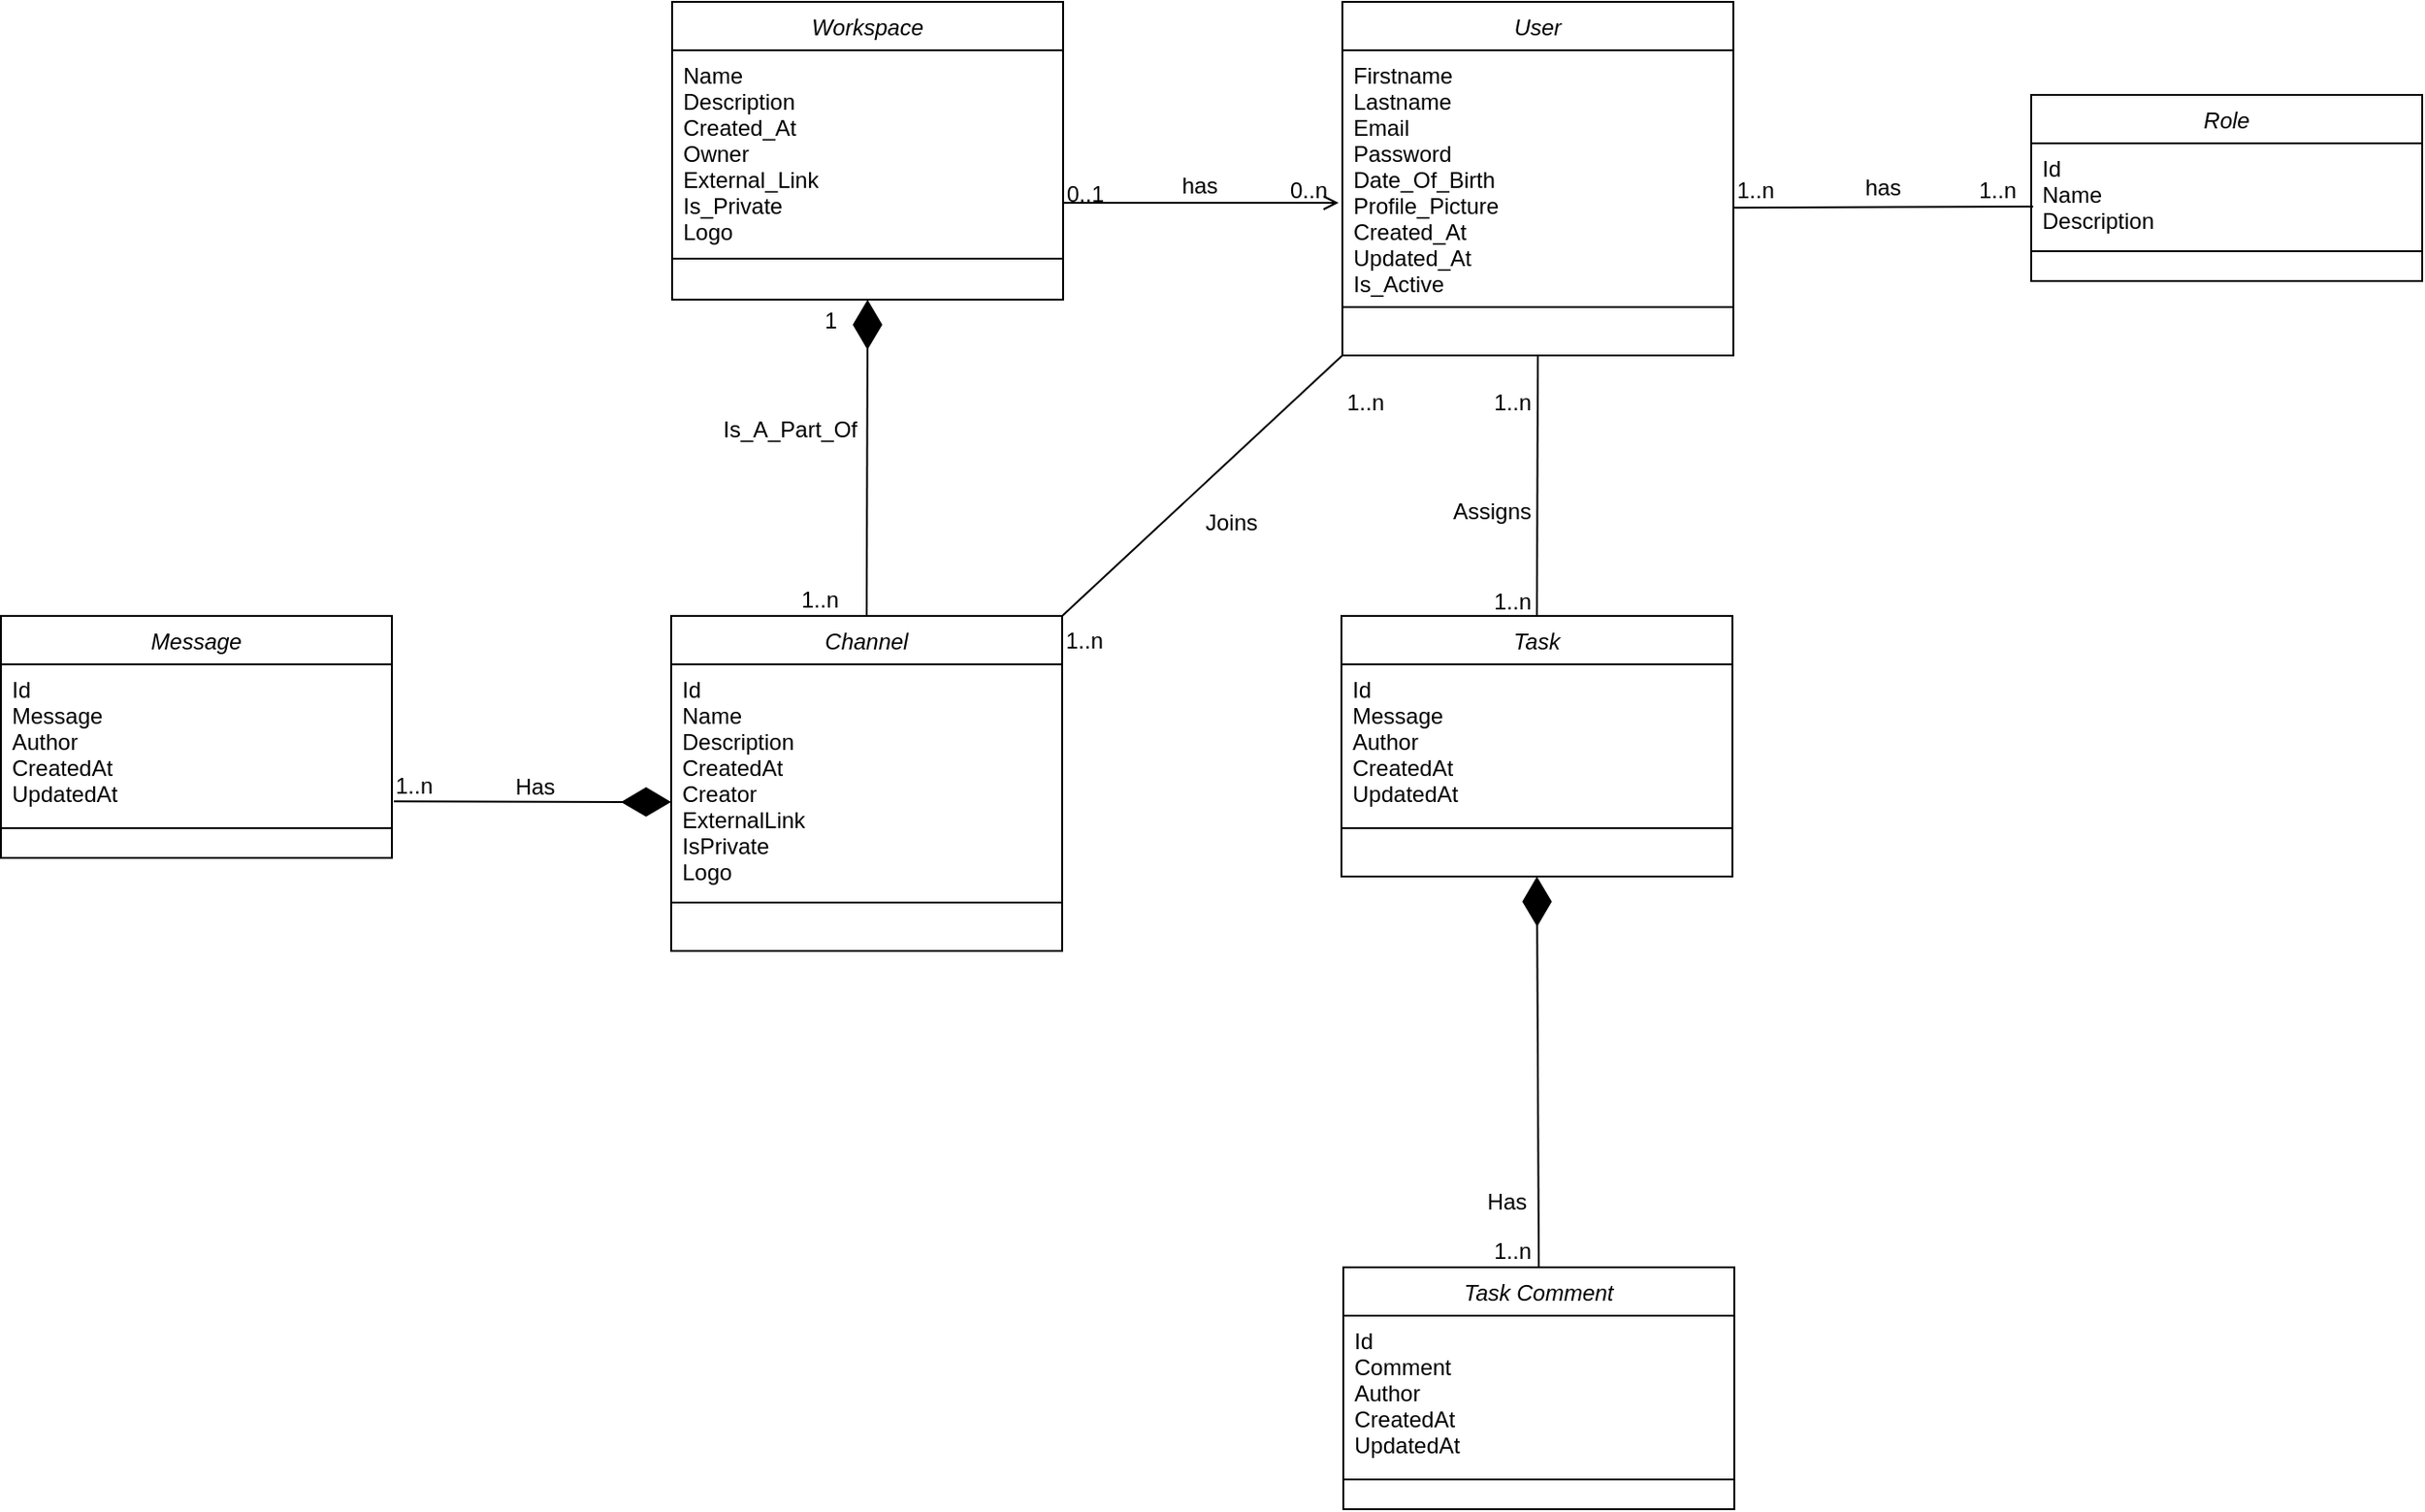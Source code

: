 <mxfile version="24.4.0" type="device">
  <diagram id="C5RBs43oDa-KdzZeNtuy" name="Page-1">
    <mxGraphModel dx="2193" dy="836" grid="1" gridSize="10" guides="1" tooltips="1" connect="1" arrows="1" fold="1" page="1" pageScale="1" pageWidth="827" pageHeight="1169" math="0" shadow="0">
      <root>
        <mxCell id="WIyWlLk6GJQsqaUBKTNV-0" />
        <mxCell id="WIyWlLk6GJQsqaUBKTNV-1" parent="WIyWlLk6GJQsqaUBKTNV-0" />
        <mxCell id="zkfFHV4jXpPFQw0GAbJ--0" value="Workspace" style="swimlane;fontStyle=2;align=center;verticalAlign=top;childLayout=stackLayout;horizontal=1;startSize=26;horizontalStack=0;resizeParent=1;resizeLast=0;collapsible=1;marginBottom=0;rounded=0;shadow=0;strokeWidth=1;" parent="WIyWlLk6GJQsqaUBKTNV-1" vertex="1">
          <mxGeometry x="150" y="120" width="210" height="160" as="geometry">
            <mxRectangle x="230" y="140" width="160" height="26" as="alternateBounds" />
          </mxGeometry>
        </mxCell>
        <mxCell id="zkfFHV4jXpPFQw0GAbJ--2" value="Name&#xa;Description&#xa;Created_At&#xa;Owner&#xa;External_Link&#xa;Is_Private&#xa;Logo&#xa;&#xa;" style="text;align=left;verticalAlign=top;spacingLeft=4;spacingRight=4;overflow=hidden;rotatable=0;points=[[0,0.5],[1,0.5]];portConstraint=eastwest;rounded=0;shadow=0;html=0;" parent="zkfFHV4jXpPFQw0GAbJ--0" vertex="1">
          <mxGeometry y="26" width="210" height="108" as="geometry" />
        </mxCell>
        <mxCell id="zkfFHV4jXpPFQw0GAbJ--4" value="" style="line;html=1;strokeWidth=1;align=left;verticalAlign=middle;spacingTop=-1;spacingLeft=3;spacingRight=3;rotatable=0;labelPosition=right;points=[];portConstraint=eastwest;" parent="zkfFHV4jXpPFQw0GAbJ--0" vertex="1">
          <mxGeometry y="134" width="210" height="8" as="geometry" />
        </mxCell>
        <mxCell id="zkfFHV4jXpPFQw0GAbJ--26" value="" style="endArrow=open;shadow=0;strokeWidth=1;rounded=0;curved=0;endFill=1;edgeStyle=elbowEdgeStyle;elbow=vertical;" parent="WIyWlLk6GJQsqaUBKTNV-1" source="zkfFHV4jXpPFQw0GAbJ--0" edge="1">
          <mxGeometry x="0.5" y="41" relative="1" as="geometry">
            <mxPoint x="380" y="192" as="sourcePoint" />
            <mxPoint x="508" y="227.793" as="targetPoint" />
            <mxPoint x="-40" y="32" as="offset" />
          </mxGeometry>
        </mxCell>
        <mxCell id="zkfFHV4jXpPFQw0GAbJ--27" value="0..1" style="resizable=0;align=left;verticalAlign=bottom;labelBackgroundColor=none;fontSize=12;" parent="zkfFHV4jXpPFQw0GAbJ--26" connectable="0" vertex="1">
          <mxGeometry x="-1" relative="1" as="geometry">
            <mxPoint y="4" as="offset" />
          </mxGeometry>
        </mxCell>
        <mxCell id="zkfFHV4jXpPFQw0GAbJ--29" value="has" style="text;html=1;resizable=0;points=[];;align=center;verticalAlign=middle;labelBackgroundColor=none;rounded=0;shadow=0;strokeWidth=1;fontSize=12;" parent="zkfFHV4jXpPFQw0GAbJ--26" vertex="1" connectable="0">
          <mxGeometry x="0.5" y="49" relative="1" as="geometry">
            <mxPoint x="-38" y="40" as="offset" />
          </mxGeometry>
        </mxCell>
        <mxCell id="XrEoXJglzSe10nTh7pl1-4" value="User" style="swimlane;fontStyle=2;align=center;verticalAlign=top;childLayout=stackLayout;horizontal=1;startSize=26;horizontalStack=0;resizeParent=1;resizeLast=0;collapsible=1;marginBottom=0;rounded=0;shadow=0;strokeWidth=1;" vertex="1" parent="WIyWlLk6GJQsqaUBKTNV-1">
          <mxGeometry x="510" y="120" width="210" height="190" as="geometry">
            <mxRectangle x="230" y="140" width="160" height="26" as="alternateBounds" />
          </mxGeometry>
        </mxCell>
        <mxCell id="XrEoXJglzSe10nTh7pl1-5" value="Firstname&#xa;Lastname&#xa;Email&#xa;Password&#xa;Date_Of_Birth&#xa;Profile_Picture&#xa;Created_At&#xa;Updated_At&#xa;Is_Active" style="text;align=left;verticalAlign=top;spacingLeft=4;spacingRight=4;overflow=hidden;rotatable=0;points=[[0,0.5],[1,0.5]];portConstraint=eastwest;rounded=0;shadow=0;html=0;" vertex="1" parent="XrEoXJglzSe10nTh7pl1-4">
          <mxGeometry y="26" width="210" height="134" as="geometry" />
        </mxCell>
        <mxCell id="XrEoXJglzSe10nTh7pl1-6" value="" style="line;html=1;strokeWidth=1;align=left;verticalAlign=middle;spacingTop=-1;spacingLeft=3;spacingRight=3;rotatable=0;labelPosition=right;points=[];portConstraint=eastwest;" vertex="1" parent="XrEoXJglzSe10nTh7pl1-4">
          <mxGeometry y="160" width="210" height="8" as="geometry" />
        </mxCell>
        <mxCell id="XrEoXJglzSe10nTh7pl1-8" value="0..n" style="resizable=0;align=left;verticalAlign=bottom;labelBackgroundColor=none;fontSize=12;" connectable="0" vertex="1" parent="WIyWlLk6GJQsqaUBKTNV-1">
          <mxGeometry x="480" y="230.004" as="geometry" />
        </mxCell>
        <mxCell id="XrEoXJglzSe10nTh7pl1-9" value="Channel" style="swimlane;fontStyle=2;align=center;verticalAlign=top;childLayout=stackLayout;horizontal=1;startSize=26;horizontalStack=0;resizeParent=1;resizeLast=0;collapsible=1;marginBottom=0;rounded=0;shadow=0;strokeWidth=1;" vertex="1" parent="WIyWlLk6GJQsqaUBKTNV-1">
          <mxGeometry x="149.5" y="450" width="210" height="180" as="geometry">
            <mxRectangle x="230" y="140" width="160" height="26" as="alternateBounds" />
          </mxGeometry>
        </mxCell>
        <mxCell id="XrEoXJglzSe10nTh7pl1-10" value="Id&#xa;Name&#xa;Description&#xa;CreatedAt&#xa;Creator&#xa;ExternalLink&#xa;IsPrivate&#xa;Logo" style="text;align=left;verticalAlign=top;spacingLeft=4;spacingRight=4;overflow=hidden;rotatable=0;points=[[0,0.5],[1,0.5]];portConstraint=eastwest;rounded=0;shadow=0;html=0;" vertex="1" parent="XrEoXJglzSe10nTh7pl1-9">
          <mxGeometry y="26" width="210" height="124" as="geometry" />
        </mxCell>
        <mxCell id="XrEoXJglzSe10nTh7pl1-11" value="" style="line;html=1;strokeWidth=1;align=left;verticalAlign=middle;spacingTop=-1;spacingLeft=3;spacingRight=3;rotatable=0;labelPosition=right;points=[];portConstraint=eastwest;" vertex="1" parent="XrEoXJglzSe10nTh7pl1-9">
          <mxGeometry y="150" width="210" height="8" as="geometry" />
        </mxCell>
        <mxCell id="XrEoXJglzSe10nTh7pl1-16" value="" style="endArrow=diamondThin;endFill=1;endSize=24;html=1;rounded=0;entryX=0.5;entryY=1;entryDx=0;entryDy=0;exitX=0.5;exitY=0;exitDx=0;exitDy=0;" edge="1" parent="WIyWlLk6GJQsqaUBKTNV-1" source="XrEoXJglzSe10nTh7pl1-9" target="zkfFHV4jXpPFQw0GAbJ--0">
          <mxGeometry width="160" relative="1" as="geometry">
            <mxPoint x="254" y="630" as="sourcePoint" />
            <mxPoint x="414" y="630" as="targetPoint" />
          </mxGeometry>
        </mxCell>
        <mxCell id="XrEoXJglzSe10nTh7pl1-17" value="1" style="resizable=0;align=left;verticalAlign=bottom;labelBackgroundColor=none;fontSize=12;direction=west;" connectable="0" vertex="1" parent="WIyWlLk6GJQsqaUBKTNV-1">
          <mxGeometry x="230" y="300.004" as="geometry" />
        </mxCell>
        <mxCell id="XrEoXJglzSe10nTh7pl1-18" value="1..n" style="resizable=0;align=left;verticalAlign=bottom;labelBackgroundColor=none;fontSize=12;direction=south;" connectable="0" vertex="1" parent="WIyWlLk6GJQsqaUBKTNV-1">
          <mxGeometry x="217.5" y="450.004" as="geometry" />
        </mxCell>
        <mxCell id="XrEoXJglzSe10nTh7pl1-19" value="Has" style="text;html=1;resizable=0;points=[];;align=center;verticalAlign=middle;labelBackgroundColor=none;rounded=0;shadow=0;strokeWidth=1;fontSize=12;" vertex="1" connectable="0" parent="WIyWlLk6GJQsqaUBKTNV-1">
          <mxGeometry x="69.502" y="538.004" as="geometry">
            <mxPoint x="6" y="4" as="offset" />
          </mxGeometry>
        </mxCell>
        <mxCell id="XrEoXJglzSe10nTh7pl1-21" value="Role" style="swimlane;fontStyle=2;align=center;verticalAlign=top;childLayout=stackLayout;horizontal=1;startSize=26;horizontalStack=0;resizeParent=1;resizeLast=0;collapsible=1;marginBottom=0;rounded=0;shadow=0;strokeWidth=1;" vertex="1" parent="WIyWlLk6GJQsqaUBKTNV-1">
          <mxGeometry x="880" y="170" width="210" height="100" as="geometry">
            <mxRectangle x="230" y="140" width="160" height="26" as="alternateBounds" />
          </mxGeometry>
        </mxCell>
        <mxCell id="XrEoXJglzSe10nTh7pl1-22" value="Id&#xa;Name&#xa;Description" style="text;align=left;verticalAlign=top;spacingLeft=4;spacingRight=4;overflow=hidden;rotatable=0;points=[[0,0.5],[1,0.5]];portConstraint=eastwest;rounded=0;shadow=0;html=0;" vertex="1" parent="XrEoXJglzSe10nTh7pl1-21">
          <mxGeometry y="26" width="210" height="54" as="geometry" />
        </mxCell>
        <mxCell id="XrEoXJglzSe10nTh7pl1-23" value="" style="line;html=1;strokeWidth=1;align=left;verticalAlign=middle;spacingTop=-1;spacingLeft=3;spacingRight=3;rotatable=0;labelPosition=right;points=[];portConstraint=eastwest;" vertex="1" parent="XrEoXJglzSe10nTh7pl1-21">
          <mxGeometry y="80" width="210" height="8" as="geometry" />
        </mxCell>
        <mxCell id="XrEoXJglzSe10nTh7pl1-25" value="" style="endArrow=none;html=1;rounded=0;entryX=-0.001;entryY=0.345;entryDx=0;entryDy=0;entryPerimeter=0;exitX=0.994;exitY=0.704;exitDx=0;exitDy=0;exitPerimeter=0;" edge="1" parent="WIyWlLk6GJQsqaUBKTNV-1">
          <mxGeometry width="50" height="50" relative="1" as="geometry">
            <mxPoint x="720" y="230.596" as="sourcePoint" />
            <mxPoint x="881.05" y="230" as="targetPoint" />
          </mxGeometry>
        </mxCell>
        <mxCell id="XrEoXJglzSe10nTh7pl1-26" value="has" style="text;html=1;resizable=0;points=[];;align=center;verticalAlign=middle;labelBackgroundColor=none;rounded=0;shadow=0;strokeWidth=1;fontSize=12;" vertex="1" connectable="0" parent="WIyWlLk6GJQsqaUBKTNV-1">
          <mxGeometry x="799.997" y="220.004" as="geometry" />
        </mxCell>
        <mxCell id="XrEoXJglzSe10nTh7pl1-27" value="1..n" style="resizable=0;align=left;verticalAlign=bottom;labelBackgroundColor=none;fontSize=12;direction=south;" connectable="0" vertex="1" parent="WIyWlLk6GJQsqaUBKTNV-1">
          <mxGeometry x="720" y="230.004" as="geometry" />
        </mxCell>
        <mxCell id="XrEoXJglzSe10nTh7pl1-28" value="1..n" style="resizable=0;align=left;verticalAlign=bottom;labelBackgroundColor=none;fontSize=12;direction=south;" connectable="0" vertex="1" parent="WIyWlLk6GJQsqaUBKTNV-1">
          <mxGeometry x="850" y="230.004" as="geometry" />
        </mxCell>
        <mxCell id="XrEoXJglzSe10nTh7pl1-29" value="Joins" style="text;html=1;resizable=0;points=[];;align=center;verticalAlign=middle;labelBackgroundColor=none;rounded=0;shadow=0;strokeWidth=1;fontSize=12;" vertex="1" connectable="0" parent="WIyWlLk6GJQsqaUBKTNV-1">
          <mxGeometry x="449.502" y="400.004" as="geometry" />
        </mxCell>
        <mxCell id="XrEoXJglzSe10nTh7pl1-30" value="1..n" style="resizable=0;align=left;verticalAlign=bottom;labelBackgroundColor=none;fontSize=12;direction=south;" connectable="0" vertex="1" parent="WIyWlLk6GJQsqaUBKTNV-1">
          <mxGeometry x="359.5" y="472.004" as="geometry" />
        </mxCell>
        <mxCell id="XrEoXJglzSe10nTh7pl1-31" value="1..n" style="resizable=0;align=left;verticalAlign=bottom;labelBackgroundColor=none;fontSize=12;direction=south;" connectable="0" vertex="1" parent="WIyWlLk6GJQsqaUBKTNV-1">
          <mxGeometry x="510.5" y="344.004" as="geometry" />
        </mxCell>
        <mxCell id="XrEoXJglzSe10nTh7pl1-32" value="Message" style="swimlane;fontStyle=2;align=center;verticalAlign=top;childLayout=stackLayout;horizontal=1;startSize=26;horizontalStack=0;resizeParent=1;resizeLast=0;collapsible=1;marginBottom=0;rounded=0;shadow=0;strokeWidth=1;" vertex="1" parent="WIyWlLk6GJQsqaUBKTNV-1">
          <mxGeometry x="-210.5" y="450" width="210" height="130" as="geometry">
            <mxRectangle x="230" y="140" width="160" height="26" as="alternateBounds" />
          </mxGeometry>
        </mxCell>
        <mxCell id="XrEoXJglzSe10nTh7pl1-33" value="Id&#xa;Message&#xa;Author&#xa;CreatedAt&#xa;UpdatedAt" style="text;align=left;verticalAlign=top;spacingLeft=4;spacingRight=4;overflow=hidden;rotatable=0;points=[[0,0.5],[1,0.5]];portConstraint=eastwest;rounded=0;shadow=0;html=0;" vertex="1" parent="XrEoXJglzSe10nTh7pl1-32">
          <mxGeometry y="26" width="210" height="84" as="geometry" />
        </mxCell>
        <mxCell id="XrEoXJglzSe10nTh7pl1-34" value="" style="line;html=1;strokeWidth=1;align=left;verticalAlign=middle;spacingTop=-1;spacingLeft=3;spacingRight=3;rotatable=0;labelPosition=right;points=[];portConstraint=eastwest;" vertex="1" parent="XrEoXJglzSe10nTh7pl1-32">
          <mxGeometry y="110" width="210" height="8" as="geometry" />
        </mxCell>
        <mxCell id="XrEoXJglzSe10nTh7pl1-40" value="1..n" style="resizable=0;align=left;verticalAlign=bottom;labelBackgroundColor=none;fontSize=12;direction=south;" connectable="0" vertex="1" parent="WIyWlLk6GJQsqaUBKTNV-1">
          <mxGeometry x="-0.5" y="550.004" as="geometry" />
        </mxCell>
        <mxCell id="XrEoXJglzSe10nTh7pl1-41" value="Is_A_Part_Of" style="text;html=1;resizable=0;points=[];;align=center;verticalAlign=middle;labelBackgroundColor=none;rounded=0;shadow=0;strokeWidth=1;fontSize=12;" vertex="1" connectable="0" parent="WIyWlLk6GJQsqaUBKTNV-1">
          <mxGeometry x="212.502" y="350.004" as="geometry" />
        </mxCell>
        <mxCell id="XrEoXJglzSe10nTh7pl1-42" value="" style="endArrow=diamondThin;endFill=1;endSize=24;html=1;rounded=0;exitX=1.005;exitY=0.877;exitDx=0;exitDy=0;exitPerimeter=0;" edge="1" parent="WIyWlLk6GJQsqaUBKTNV-1" source="XrEoXJglzSe10nTh7pl1-33">
          <mxGeometry width="160" relative="1" as="geometry">
            <mxPoint x="29.5" y="550" as="sourcePoint" />
            <mxPoint x="149.5" y="550" as="targetPoint" />
          </mxGeometry>
        </mxCell>
        <mxCell id="XrEoXJglzSe10nTh7pl1-43" value="Task" style="swimlane;fontStyle=2;align=center;verticalAlign=top;childLayout=stackLayout;horizontal=1;startSize=26;horizontalStack=0;resizeParent=1;resizeLast=0;collapsible=1;marginBottom=0;rounded=0;shadow=0;strokeWidth=1;" vertex="1" parent="WIyWlLk6GJQsqaUBKTNV-1">
          <mxGeometry x="509.5" y="450" width="210" height="140" as="geometry">
            <mxRectangle x="230" y="140" width="160" height="26" as="alternateBounds" />
          </mxGeometry>
        </mxCell>
        <mxCell id="XrEoXJglzSe10nTh7pl1-44" value="Id&#xa;Message&#xa;Author&#xa;CreatedAt&#xa;UpdatedAt" style="text;align=left;verticalAlign=top;spacingLeft=4;spacingRight=4;overflow=hidden;rotatable=0;points=[[0,0.5],[1,0.5]];portConstraint=eastwest;rounded=0;shadow=0;html=0;" vertex="1" parent="XrEoXJglzSe10nTh7pl1-43">
          <mxGeometry y="26" width="210" height="84" as="geometry" />
        </mxCell>
        <mxCell id="XrEoXJglzSe10nTh7pl1-45" value="" style="line;html=1;strokeWidth=1;align=left;verticalAlign=middle;spacingTop=-1;spacingLeft=3;spacingRight=3;rotatable=0;labelPosition=right;points=[];portConstraint=eastwest;" vertex="1" parent="XrEoXJglzSe10nTh7pl1-43">
          <mxGeometry y="110" width="210" height="8" as="geometry" />
        </mxCell>
        <mxCell id="XrEoXJglzSe10nTh7pl1-47" value="" style="endArrow=none;html=1;rounded=0;entryX=0;entryY=1;entryDx=0;entryDy=0;exitX=1;exitY=0;exitDx=0;exitDy=0;" edge="1" parent="WIyWlLk6GJQsqaUBKTNV-1" source="XrEoXJglzSe10nTh7pl1-9" target="XrEoXJglzSe10nTh7pl1-4">
          <mxGeometry width="50" height="50" relative="1" as="geometry">
            <mxPoint x="60" y="940" as="sourcePoint" />
            <mxPoint x="110" y="890" as="targetPoint" />
          </mxGeometry>
        </mxCell>
        <mxCell id="XrEoXJglzSe10nTh7pl1-48" value="" style="endArrow=none;html=1;rounded=0;entryX=0.5;entryY=1;entryDx=0;entryDy=0;exitX=0.5;exitY=0;exitDx=0;exitDy=0;" edge="1" parent="WIyWlLk6GJQsqaUBKTNV-1" source="XrEoXJglzSe10nTh7pl1-43" target="XrEoXJglzSe10nTh7pl1-4">
          <mxGeometry width="50" height="50" relative="1" as="geometry">
            <mxPoint x="370" y="720" as="sourcePoint" />
            <mxPoint x="520" y="596" as="targetPoint" />
          </mxGeometry>
        </mxCell>
        <mxCell id="XrEoXJglzSe10nTh7pl1-49" value="1..n" style="resizable=0;align=left;verticalAlign=bottom;labelBackgroundColor=none;fontSize=12;direction=south;" connectable="0" vertex="1" parent="WIyWlLk6GJQsqaUBKTNV-1">
          <mxGeometry x="589.5" y="344.004" as="geometry" />
        </mxCell>
        <mxCell id="XrEoXJglzSe10nTh7pl1-50" value="1..n" style="resizable=0;align=left;verticalAlign=bottom;labelBackgroundColor=none;fontSize=12;direction=south;" connectable="0" vertex="1" parent="WIyWlLk6GJQsqaUBKTNV-1">
          <mxGeometry x="589.5" y="451.004" as="geometry" />
        </mxCell>
        <mxCell id="XrEoXJglzSe10nTh7pl1-51" value="Assigns" style="text;html=1;resizable=0;points=[];;align=center;verticalAlign=middle;labelBackgroundColor=none;rounded=0;shadow=0;strokeWidth=1;fontSize=12;" vertex="1" connectable="0" parent="WIyWlLk6GJQsqaUBKTNV-1">
          <mxGeometry x="589.502" y="394.004" as="geometry" />
        </mxCell>
        <mxCell id="XrEoXJglzSe10nTh7pl1-52" value="Task Comment" style="swimlane;fontStyle=2;align=center;verticalAlign=top;childLayout=stackLayout;horizontal=1;startSize=26;horizontalStack=0;resizeParent=1;resizeLast=0;collapsible=1;marginBottom=0;rounded=0;shadow=0;strokeWidth=1;" vertex="1" parent="WIyWlLk6GJQsqaUBKTNV-1">
          <mxGeometry x="510.5" y="800" width="210" height="130" as="geometry">
            <mxRectangle x="230" y="140" width="160" height="26" as="alternateBounds" />
          </mxGeometry>
        </mxCell>
        <mxCell id="XrEoXJglzSe10nTh7pl1-53" value="Id&#xa;Comment&#xa;Author&#xa;CreatedAt&#xa;UpdatedAt" style="text;align=left;verticalAlign=top;spacingLeft=4;spacingRight=4;overflow=hidden;rotatable=0;points=[[0,0.5],[1,0.5]];portConstraint=eastwest;rounded=0;shadow=0;html=0;" vertex="1" parent="XrEoXJglzSe10nTh7pl1-52">
          <mxGeometry y="26" width="210" height="84" as="geometry" />
        </mxCell>
        <mxCell id="XrEoXJglzSe10nTh7pl1-54" value="" style="line;html=1;strokeWidth=1;align=left;verticalAlign=middle;spacingTop=-1;spacingLeft=3;spacingRight=3;rotatable=0;labelPosition=right;points=[];portConstraint=eastwest;" vertex="1" parent="XrEoXJglzSe10nTh7pl1-52">
          <mxGeometry y="110" width="210" height="8" as="geometry" />
        </mxCell>
        <mxCell id="XrEoXJglzSe10nTh7pl1-57" value="" style="endArrow=diamondThin;endFill=1;endSize=24;html=1;rounded=0;exitX=0.5;exitY=0;exitDx=0;exitDy=0;entryX=0.5;entryY=1;entryDx=0;entryDy=0;" edge="1" parent="WIyWlLk6GJQsqaUBKTNV-1" source="XrEoXJglzSe10nTh7pl1-52" target="XrEoXJglzSe10nTh7pl1-43">
          <mxGeometry width="160" relative="1" as="geometry">
            <mxPoint x="666.5" y="620" as="sourcePoint" />
            <mxPoint x="826.5" y="620" as="targetPoint" />
          </mxGeometry>
        </mxCell>
        <mxCell id="XrEoXJglzSe10nTh7pl1-62" value="Has" style="text;html=1;resizable=0;points=[];;align=center;verticalAlign=middle;labelBackgroundColor=none;rounded=0;shadow=0;strokeWidth=1;fontSize=12;" vertex="1" connectable="0" parent="WIyWlLk6GJQsqaUBKTNV-1">
          <mxGeometry x="597.502" y="765.004" as="geometry" />
        </mxCell>
        <mxCell id="XrEoXJglzSe10nTh7pl1-63" value="1..n" style="resizable=0;align=left;verticalAlign=bottom;labelBackgroundColor=none;fontSize=12;direction=south;" connectable="0" vertex="1" parent="WIyWlLk6GJQsqaUBKTNV-1">
          <mxGeometry x="589.5" y="800.004" as="geometry" />
        </mxCell>
      </root>
    </mxGraphModel>
  </diagram>
</mxfile>
